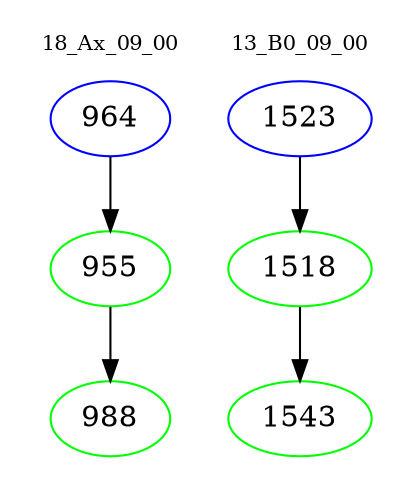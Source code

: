 digraph{
subgraph cluster_0 {
color = white
label = "18_Ax_09_00";
fontsize=10;
T0_964 [label="964", color="blue"]
T0_964 -> T0_955 [color="black"]
T0_955 [label="955", color="green"]
T0_955 -> T0_988 [color="black"]
T0_988 [label="988", color="green"]
}
subgraph cluster_1 {
color = white
label = "13_B0_09_00";
fontsize=10;
T1_1523 [label="1523", color="blue"]
T1_1523 -> T1_1518 [color="black"]
T1_1518 [label="1518", color="green"]
T1_1518 -> T1_1543 [color="black"]
T1_1543 [label="1543", color="green"]
}
}
